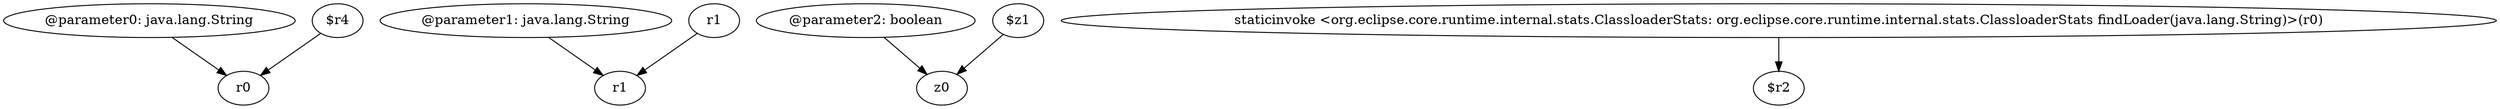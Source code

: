 digraph g {
0[label="@parameter0: java.lang.String"]
1[label="r0"]
0->1[label=""]
2[label="@parameter1: java.lang.String"]
3[label="r1"]
2->3[label=""]
4[label="@parameter2: boolean"]
5[label="z0"]
4->5[label=""]
6[label="staticinvoke <org.eclipse.core.runtime.internal.stats.ClassloaderStats: org.eclipse.core.runtime.internal.stats.ClassloaderStats findLoader(java.lang.String)>(r0)"]
7[label="$r2"]
6->7[label=""]
8[label="r1"]
8->3[label=""]
9[label="$r4"]
9->1[label=""]
10[label="$z1"]
10->5[label=""]
}